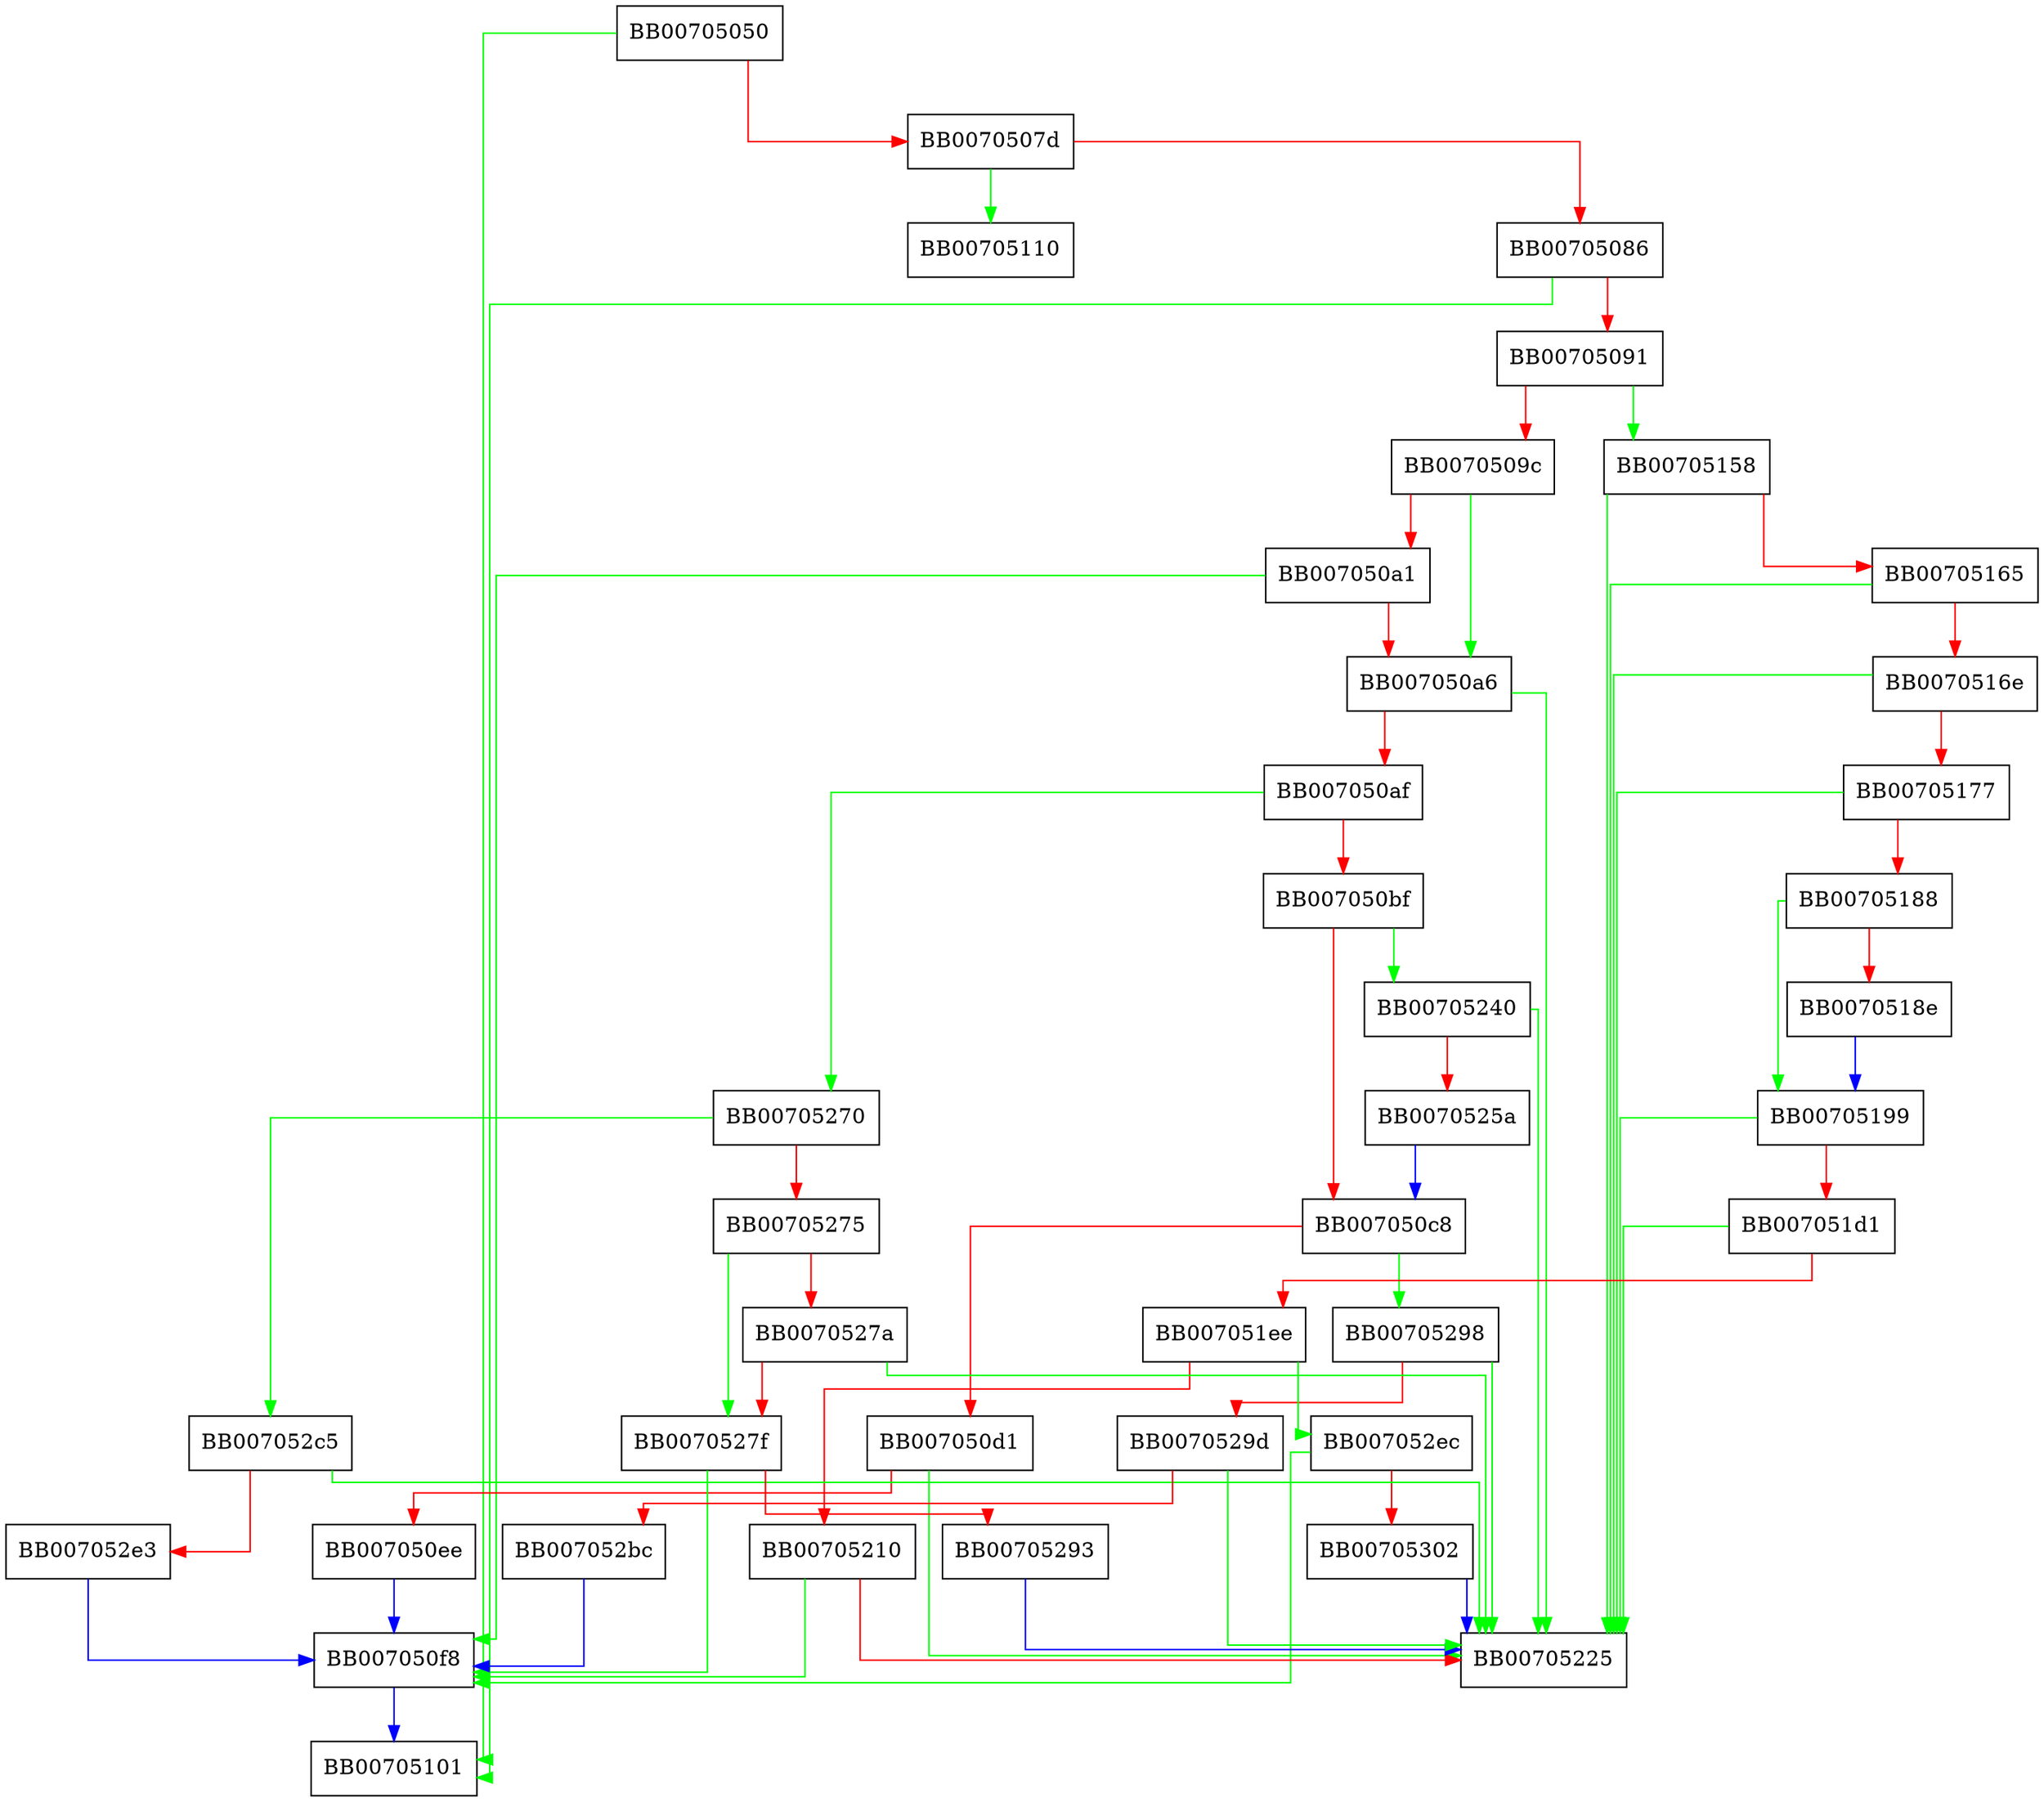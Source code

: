 digraph ossl_ccm_cipher {
  node [shape="box"];
  graph [splines=ortho];
  BB00705050 -> BB00705101 [color="green"];
  BB00705050 -> BB0070507d [color="red"];
  BB0070507d -> BB00705110 [color="green"];
  BB0070507d -> BB00705086 [color="red"];
  BB00705086 -> BB00705101 [color="green"];
  BB00705086 -> BB00705091 [color="red"];
  BB00705091 -> BB00705158 [color="green"];
  BB00705091 -> BB0070509c [color="red"];
  BB0070509c -> BB007050a6 [color="green"];
  BB0070509c -> BB007050a1 [color="red"];
  BB007050a1 -> BB007050f8 [color="green"];
  BB007050a1 -> BB007050a6 [color="red"];
  BB007050a6 -> BB00705225 [color="green"];
  BB007050a6 -> BB007050af [color="red"];
  BB007050af -> BB00705270 [color="green"];
  BB007050af -> BB007050bf [color="red"];
  BB007050bf -> BB00705240 [color="green"];
  BB007050bf -> BB007050c8 [color="red"];
  BB007050c8 -> BB00705298 [color="green"];
  BB007050c8 -> BB007050d1 [color="red"];
  BB007050d1 -> BB00705225 [color="green"];
  BB007050d1 -> BB007050ee [color="red"];
  BB007050ee -> BB007050f8 [color="blue"];
  BB007050f8 -> BB00705101 [color="blue"];
  BB00705158 -> BB00705225 [color="green"];
  BB00705158 -> BB00705165 [color="red"];
  BB00705165 -> BB00705225 [color="green"];
  BB00705165 -> BB0070516e [color="red"];
  BB0070516e -> BB00705225 [color="green"];
  BB0070516e -> BB00705177 [color="red"];
  BB00705177 -> BB00705225 [color="green"];
  BB00705177 -> BB00705188 [color="red"];
  BB00705188 -> BB00705199 [color="green"];
  BB00705188 -> BB0070518e [color="red"];
  BB0070518e -> BB00705199 [color="blue"];
  BB00705199 -> BB00705225 [color="green"];
  BB00705199 -> BB007051d1 [color="red"];
  BB007051d1 -> BB00705225 [color="green"];
  BB007051d1 -> BB007051ee [color="red"];
  BB007051ee -> BB007052ec [color="green"];
  BB007051ee -> BB00705210 [color="red"];
  BB00705210 -> BB007050f8 [color="green"];
  BB00705210 -> BB00705225 [color="red"];
  BB00705240 -> BB00705225 [color="green"];
  BB00705240 -> BB0070525a [color="red"];
  BB0070525a -> BB007050c8 [color="blue"];
  BB00705270 -> BB007052c5 [color="green"];
  BB00705270 -> BB00705275 [color="red"];
  BB00705275 -> BB0070527f [color="green"];
  BB00705275 -> BB0070527a [color="red"];
  BB0070527a -> BB00705225 [color="green"];
  BB0070527a -> BB0070527f [color="red"];
  BB0070527f -> BB007050f8 [color="green"];
  BB0070527f -> BB00705293 [color="red"];
  BB00705293 -> BB00705225 [color="blue"];
  BB00705298 -> BB00705225 [color="green"];
  BB00705298 -> BB0070529d [color="red"];
  BB0070529d -> BB00705225 [color="green"];
  BB0070529d -> BB007052bc [color="red"];
  BB007052bc -> BB007050f8 [color="blue"];
  BB007052c5 -> BB00705225 [color="green"];
  BB007052c5 -> BB007052e3 [color="red"];
  BB007052e3 -> BB007050f8 [color="blue"];
  BB007052ec -> BB007050f8 [color="green"];
  BB007052ec -> BB00705302 [color="red"];
  BB00705302 -> BB00705225 [color="blue"];
}